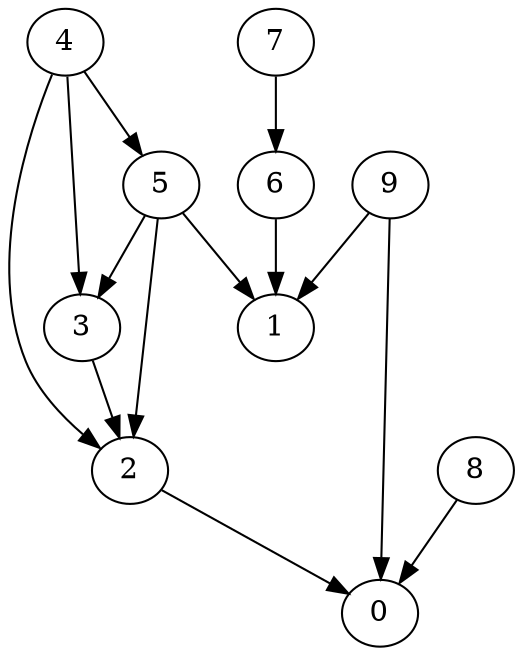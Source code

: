 digraph G {
  graph [splines=true overlap=false]
  node  [shape=ellipse, width=0.3, height=0.3]
  0 [label="0"];
  1 [label="1"];
  2 [label="2"];
  3 [label="3"];
  4 [label="4"];
  5 [label="5"];
  6 [label="6"];
  7 [label="7"];
  8 [label="8"];
  9 [label="9"];
  2 -> 0;
  3 -> 2;
  4 -> 2;
  4 -> 3;
  4 -> 5;
  5 -> 1;
  5 -> 2;
  5 -> 3;
  6 -> 1;
  7 -> 6;
  8 -> 0;
  9 -> 0;
  9 -> 1;
}
